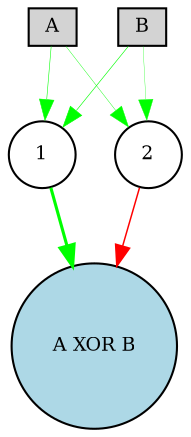 digraph {
	node [fontsize=9 height=0.2 shape=circle width=0.2]
		A [fillcolor=lightgray shape=box style=filled]
		B [fillcolor=lightgray shape=box style=filled]
		"A XOR B" [fillcolor=lightblue style=filled]
		1 [fillcolor=white style=filled]
		2 [fillcolor=white style=filled]
			2 -> "A XOR B" [color=red penwidth=0.7142937294384392 style=solid]
			B -> 1 [color=green penwidth=0.29699812290057215 style=solid]
			A -> 2 [color=green penwidth=0.19851455104486754 style=solid]
			1 -> "A XOR B" [color=green penwidth=1.4860638944409632 style=solid]
			B -> 2 [color=green penwidth=0.1512752351661627 style=solid]
			A -> 1 [color=green penwidth=0.2674093015231064 style=solid]
}